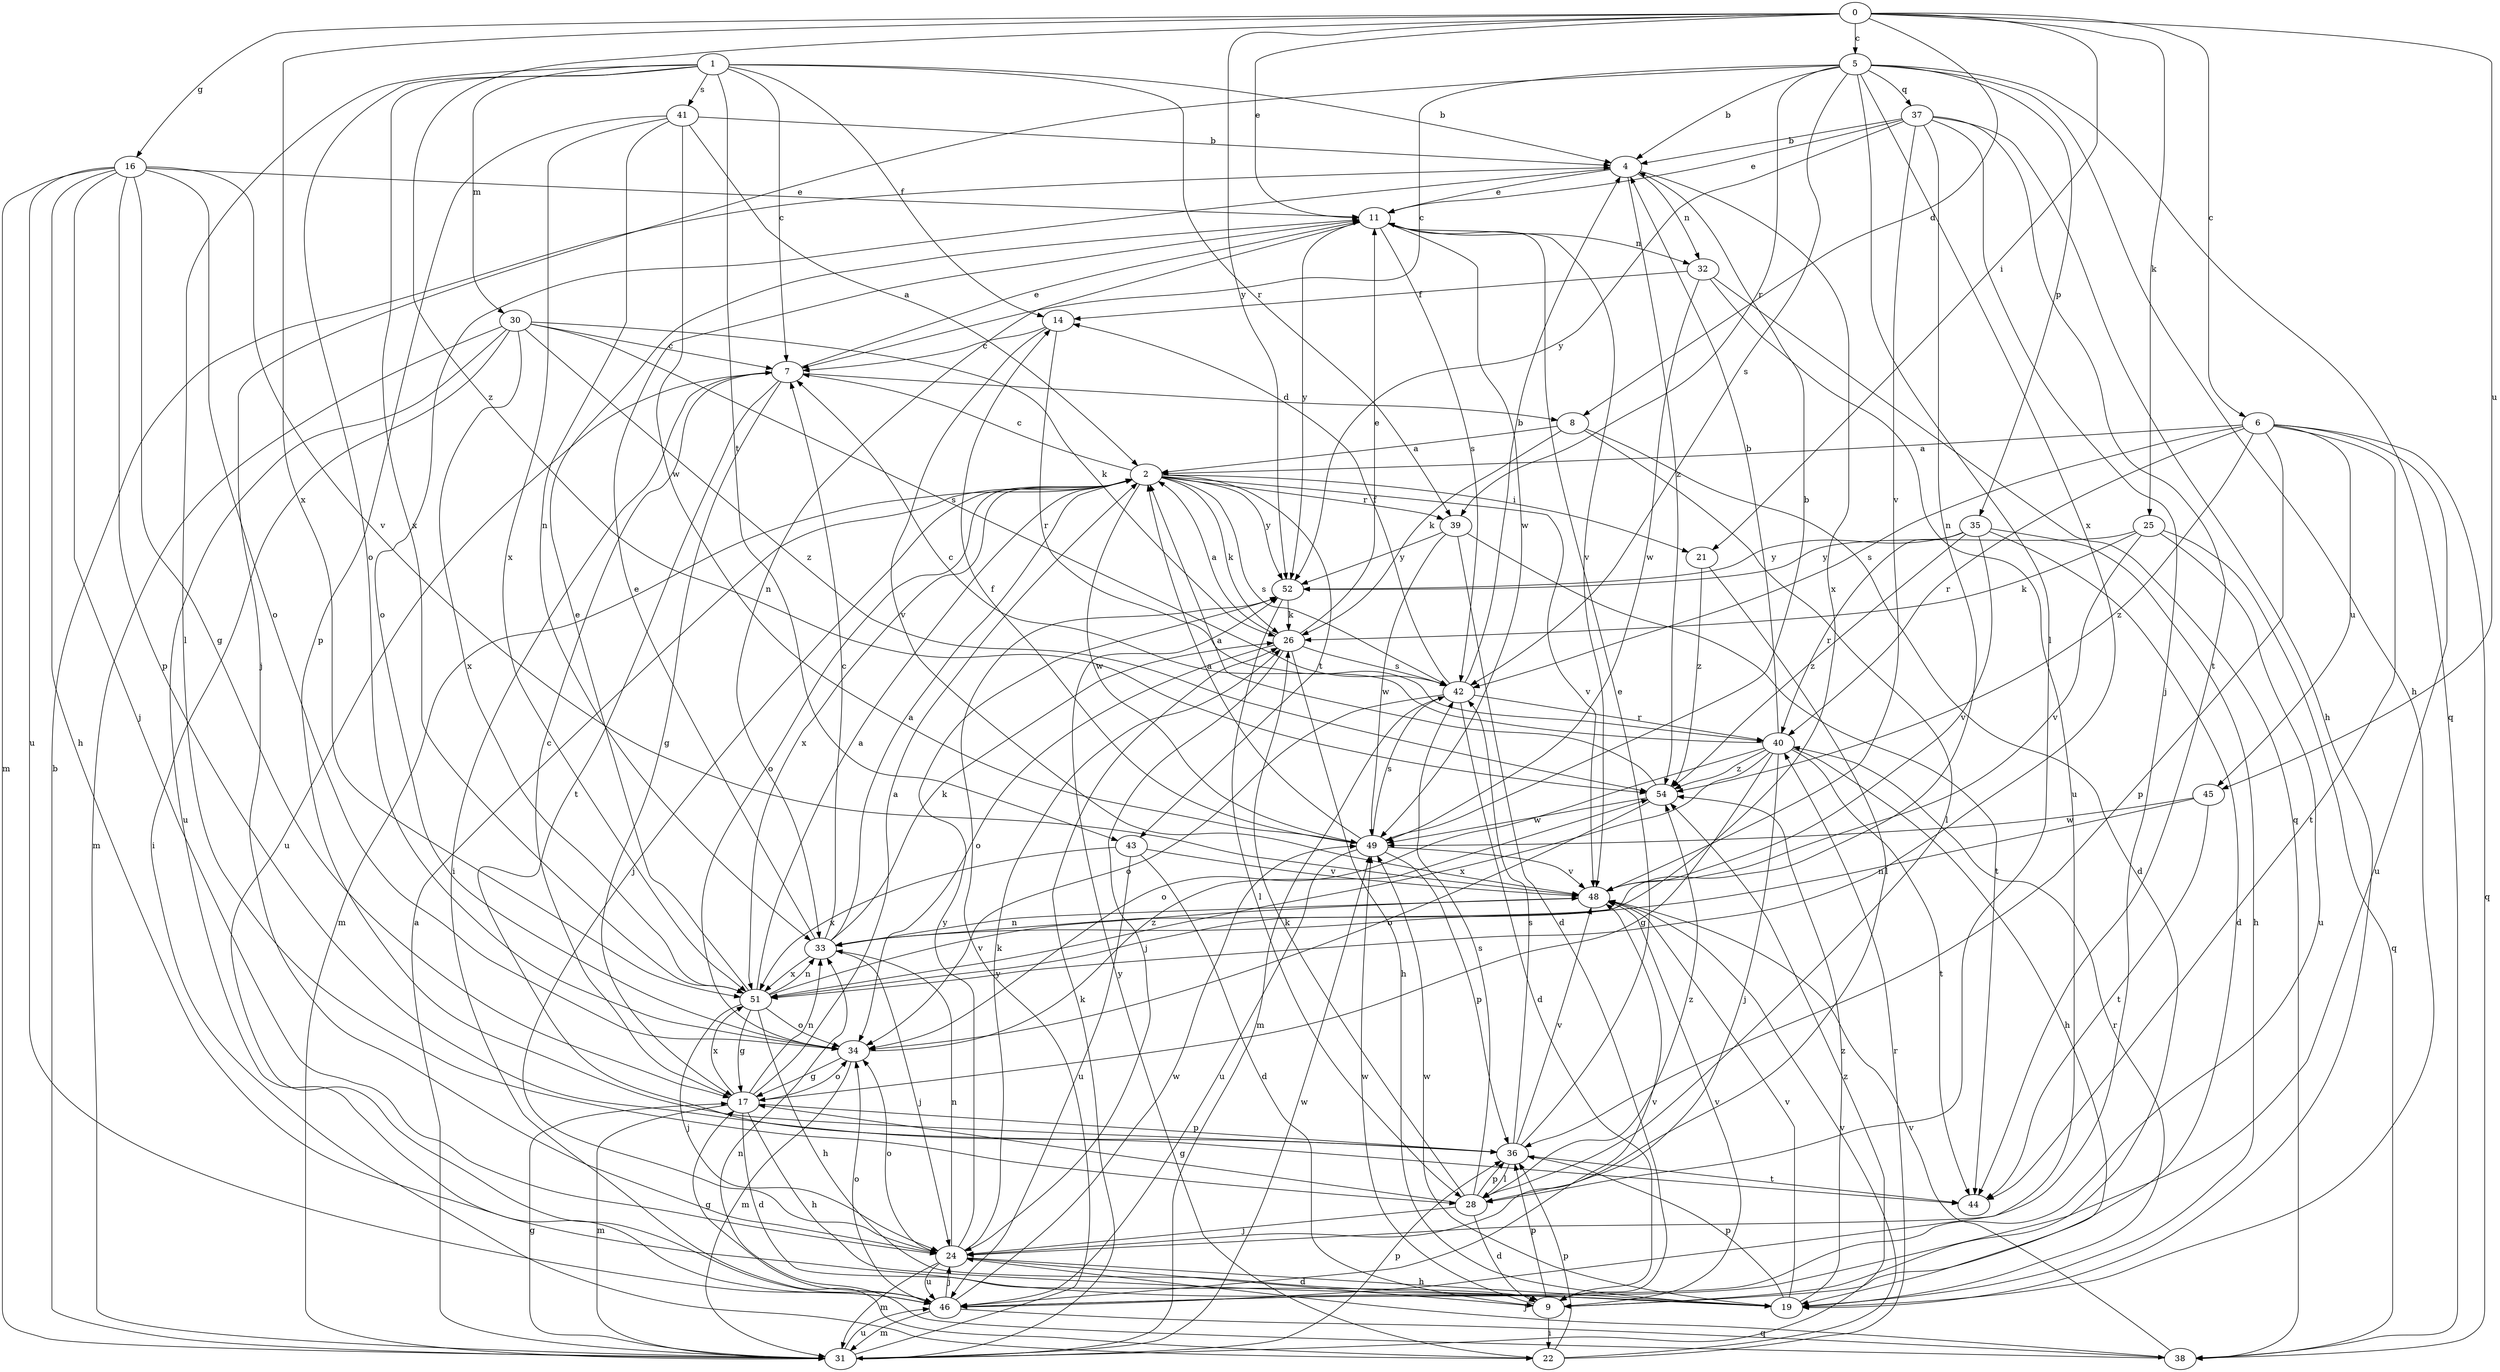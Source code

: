strict digraph  {
0;
1;
2;
4;
5;
6;
7;
8;
9;
11;
14;
16;
17;
19;
21;
22;
24;
25;
26;
28;
30;
31;
32;
33;
34;
35;
36;
37;
38;
39;
40;
41;
42;
43;
44;
45;
46;
48;
49;
51;
52;
54;
0 -> 5  [label=c];
0 -> 6  [label=c];
0 -> 8  [label=d];
0 -> 11  [label=e];
0 -> 16  [label=g];
0 -> 21  [label=i];
0 -> 25  [label=k];
0 -> 45  [label=u];
0 -> 51  [label=x];
0 -> 52  [label=y];
0 -> 54  [label=z];
1 -> 4  [label=b];
1 -> 7  [label=c];
1 -> 14  [label=f];
1 -> 28  [label=l];
1 -> 30  [label=m];
1 -> 34  [label=o];
1 -> 39  [label=r];
1 -> 41  [label=s];
1 -> 43  [label=t];
1 -> 51  [label=x];
2 -> 7  [label=c];
2 -> 21  [label=i];
2 -> 24  [label=j];
2 -> 26  [label=k];
2 -> 31  [label=m];
2 -> 34  [label=o];
2 -> 39  [label=r];
2 -> 42  [label=s];
2 -> 43  [label=t];
2 -> 48  [label=v];
2 -> 49  [label=w];
2 -> 51  [label=x];
2 -> 52  [label=y];
4 -> 11  [label=e];
4 -> 32  [label=n];
4 -> 34  [label=o];
4 -> 51  [label=x];
4 -> 54  [label=z];
5 -> 4  [label=b];
5 -> 7  [label=c];
5 -> 19  [label=h];
5 -> 24  [label=j];
5 -> 28  [label=l];
5 -> 35  [label=p];
5 -> 37  [label=q];
5 -> 38  [label=q];
5 -> 39  [label=r];
5 -> 42  [label=s];
5 -> 51  [label=x];
6 -> 2  [label=a];
6 -> 36  [label=p];
6 -> 38  [label=q];
6 -> 40  [label=r];
6 -> 42  [label=s];
6 -> 44  [label=t];
6 -> 45  [label=u];
6 -> 46  [label=u];
6 -> 54  [label=z];
7 -> 8  [label=d];
7 -> 11  [label=e];
7 -> 17  [label=g];
7 -> 22  [label=i];
7 -> 44  [label=t];
7 -> 46  [label=u];
8 -> 2  [label=a];
8 -> 9  [label=d];
8 -> 26  [label=k];
8 -> 28  [label=l];
9 -> 22  [label=i];
9 -> 36  [label=p];
9 -> 48  [label=v];
9 -> 49  [label=w];
11 -> 32  [label=n];
11 -> 33  [label=n];
11 -> 42  [label=s];
11 -> 48  [label=v];
11 -> 49  [label=w];
11 -> 52  [label=y];
14 -> 7  [label=c];
14 -> 40  [label=r];
14 -> 48  [label=v];
16 -> 11  [label=e];
16 -> 17  [label=g];
16 -> 19  [label=h];
16 -> 24  [label=j];
16 -> 31  [label=m];
16 -> 34  [label=o];
16 -> 36  [label=p];
16 -> 46  [label=u];
16 -> 48  [label=v];
17 -> 2  [label=a];
17 -> 7  [label=c];
17 -> 9  [label=d];
17 -> 19  [label=h];
17 -> 31  [label=m];
17 -> 33  [label=n];
17 -> 34  [label=o];
17 -> 36  [label=p];
17 -> 51  [label=x];
19 -> 36  [label=p];
19 -> 40  [label=r];
19 -> 48  [label=v];
19 -> 49  [label=w];
19 -> 54  [label=z];
21 -> 28  [label=l];
21 -> 54  [label=z];
22 -> 36  [label=p];
22 -> 40  [label=r];
22 -> 48  [label=v];
22 -> 52  [label=y];
24 -> 9  [label=d];
24 -> 19  [label=h];
24 -> 26  [label=k];
24 -> 31  [label=m];
24 -> 33  [label=n];
24 -> 34  [label=o];
24 -> 46  [label=u];
24 -> 52  [label=y];
25 -> 26  [label=k];
25 -> 38  [label=q];
25 -> 46  [label=u];
25 -> 48  [label=v];
25 -> 52  [label=y];
26 -> 2  [label=a];
26 -> 11  [label=e];
26 -> 19  [label=h];
26 -> 24  [label=j];
26 -> 34  [label=o];
26 -> 42  [label=s];
28 -> 9  [label=d];
28 -> 17  [label=g];
28 -> 24  [label=j];
28 -> 26  [label=k];
28 -> 36  [label=p];
28 -> 42  [label=s];
28 -> 54  [label=z];
30 -> 7  [label=c];
30 -> 22  [label=i];
30 -> 26  [label=k];
30 -> 31  [label=m];
30 -> 42  [label=s];
30 -> 46  [label=u];
30 -> 51  [label=x];
30 -> 54  [label=z];
31 -> 2  [label=a];
31 -> 4  [label=b];
31 -> 17  [label=g];
31 -> 26  [label=k];
31 -> 36  [label=p];
31 -> 46  [label=u];
31 -> 49  [label=w];
31 -> 52  [label=y];
31 -> 54  [label=z];
32 -> 14  [label=f];
32 -> 38  [label=q];
32 -> 46  [label=u];
32 -> 49  [label=w];
33 -> 2  [label=a];
33 -> 7  [label=c];
33 -> 11  [label=e];
33 -> 24  [label=j];
33 -> 26  [label=k];
33 -> 51  [label=x];
34 -> 17  [label=g];
34 -> 31  [label=m];
34 -> 54  [label=z];
35 -> 9  [label=d];
35 -> 19  [label=h];
35 -> 40  [label=r];
35 -> 48  [label=v];
35 -> 52  [label=y];
35 -> 54  [label=z];
36 -> 11  [label=e];
36 -> 28  [label=l];
36 -> 42  [label=s];
36 -> 44  [label=t];
36 -> 48  [label=v];
37 -> 4  [label=b];
37 -> 11  [label=e];
37 -> 19  [label=h];
37 -> 24  [label=j];
37 -> 33  [label=n];
37 -> 44  [label=t];
37 -> 48  [label=v];
37 -> 52  [label=y];
38 -> 24  [label=j];
38 -> 33  [label=n];
38 -> 48  [label=v];
39 -> 9  [label=d];
39 -> 44  [label=t];
39 -> 49  [label=w];
39 -> 52  [label=y];
40 -> 4  [label=b];
40 -> 7  [label=c];
40 -> 17  [label=g];
40 -> 19  [label=h];
40 -> 24  [label=j];
40 -> 34  [label=o];
40 -> 44  [label=t];
40 -> 51  [label=x];
40 -> 54  [label=z];
41 -> 2  [label=a];
41 -> 4  [label=b];
41 -> 33  [label=n];
41 -> 36  [label=p];
41 -> 49  [label=w];
41 -> 51  [label=x];
42 -> 4  [label=b];
42 -> 9  [label=d];
42 -> 14  [label=f];
42 -> 31  [label=m];
42 -> 34  [label=o];
42 -> 40  [label=r];
43 -> 9  [label=d];
43 -> 46  [label=u];
43 -> 48  [label=v];
43 -> 51  [label=x];
45 -> 33  [label=n];
45 -> 44  [label=t];
45 -> 49  [label=w];
46 -> 17  [label=g];
46 -> 24  [label=j];
46 -> 31  [label=m];
46 -> 34  [label=o];
46 -> 38  [label=q];
46 -> 48  [label=v];
46 -> 49  [label=w];
48 -> 33  [label=n];
49 -> 2  [label=a];
49 -> 4  [label=b];
49 -> 14  [label=f];
49 -> 36  [label=p];
49 -> 42  [label=s];
49 -> 46  [label=u];
49 -> 48  [label=v];
51 -> 2  [label=a];
51 -> 11  [label=e];
51 -> 17  [label=g];
51 -> 19  [label=h];
51 -> 24  [label=j];
51 -> 33  [label=n];
51 -> 34  [label=o];
51 -> 48  [label=v];
52 -> 26  [label=k];
52 -> 28  [label=l];
54 -> 2  [label=a];
54 -> 34  [label=o];
54 -> 49  [label=w];
}
